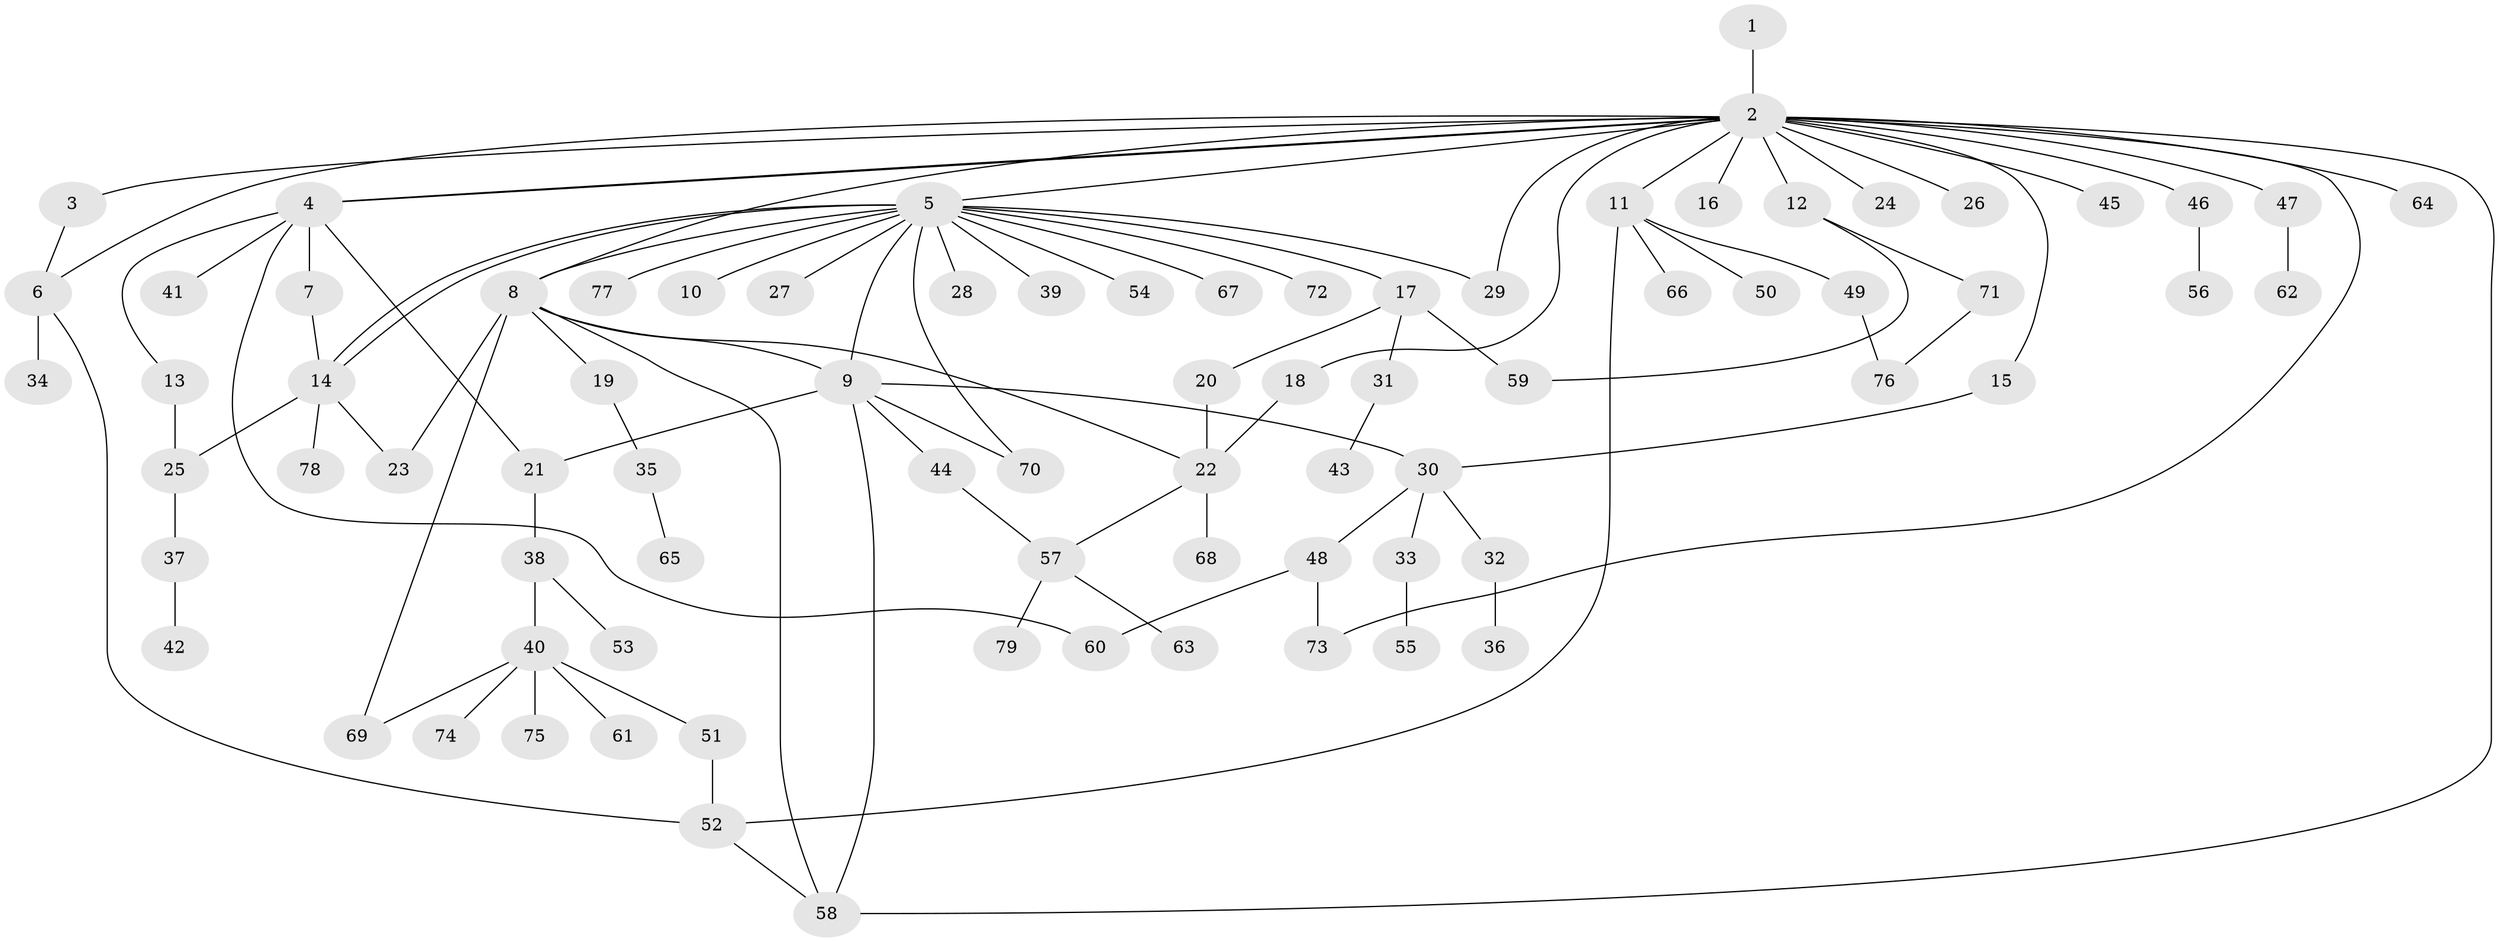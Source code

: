 // coarse degree distribution, {1: 0.48333333333333334, 20: 0.016666666666666666, 2: 0.2, 7: 0.03333333333333333, 15: 0.016666666666666666, 6: 0.03333333333333333, 8: 0.016666666666666666, 4: 0.06666666666666667, 3: 0.08333333333333333, 5: 0.05}
// Generated by graph-tools (version 1.1) at 2025/23/03/03/25 07:23:49]
// undirected, 79 vertices, 103 edges
graph export_dot {
graph [start="1"]
  node [color=gray90,style=filled];
  1;
  2;
  3;
  4;
  5;
  6;
  7;
  8;
  9;
  10;
  11;
  12;
  13;
  14;
  15;
  16;
  17;
  18;
  19;
  20;
  21;
  22;
  23;
  24;
  25;
  26;
  27;
  28;
  29;
  30;
  31;
  32;
  33;
  34;
  35;
  36;
  37;
  38;
  39;
  40;
  41;
  42;
  43;
  44;
  45;
  46;
  47;
  48;
  49;
  50;
  51;
  52;
  53;
  54;
  55;
  56;
  57;
  58;
  59;
  60;
  61;
  62;
  63;
  64;
  65;
  66;
  67;
  68;
  69;
  70;
  71;
  72;
  73;
  74;
  75;
  76;
  77;
  78;
  79;
  1 -- 2;
  2 -- 3;
  2 -- 4;
  2 -- 4;
  2 -- 5;
  2 -- 6;
  2 -- 8;
  2 -- 11;
  2 -- 12;
  2 -- 15;
  2 -- 16;
  2 -- 18;
  2 -- 24;
  2 -- 26;
  2 -- 29;
  2 -- 45;
  2 -- 46;
  2 -- 47;
  2 -- 58;
  2 -- 64;
  2 -- 73;
  3 -- 6;
  4 -- 7;
  4 -- 13;
  4 -- 21;
  4 -- 41;
  4 -- 60;
  5 -- 8;
  5 -- 9;
  5 -- 10;
  5 -- 14;
  5 -- 14;
  5 -- 17;
  5 -- 27;
  5 -- 28;
  5 -- 29;
  5 -- 39;
  5 -- 54;
  5 -- 67;
  5 -- 70;
  5 -- 72;
  5 -- 77;
  6 -- 34;
  6 -- 52;
  7 -- 14;
  8 -- 9;
  8 -- 19;
  8 -- 22;
  8 -- 23;
  8 -- 58;
  8 -- 69;
  9 -- 21;
  9 -- 30;
  9 -- 44;
  9 -- 58;
  9 -- 70;
  11 -- 49;
  11 -- 50;
  11 -- 52;
  11 -- 66;
  12 -- 59;
  12 -- 71;
  13 -- 25;
  14 -- 23;
  14 -- 25;
  14 -- 78;
  15 -- 30;
  17 -- 20;
  17 -- 31;
  17 -- 59;
  18 -- 22;
  19 -- 35;
  20 -- 22;
  21 -- 38;
  22 -- 57;
  22 -- 68;
  25 -- 37;
  30 -- 32;
  30 -- 33;
  30 -- 48;
  31 -- 43;
  32 -- 36;
  33 -- 55;
  35 -- 65;
  37 -- 42;
  38 -- 40;
  38 -- 53;
  40 -- 51;
  40 -- 61;
  40 -- 69;
  40 -- 74;
  40 -- 75;
  44 -- 57;
  46 -- 56;
  47 -- 62;
  48 -- 60;
  48 -- 73;
  49 -- 76;
  51 -- 52;
  52 -- 58;
  57 -- 63;
  57 -- 79;
  71 -- 76;
}
